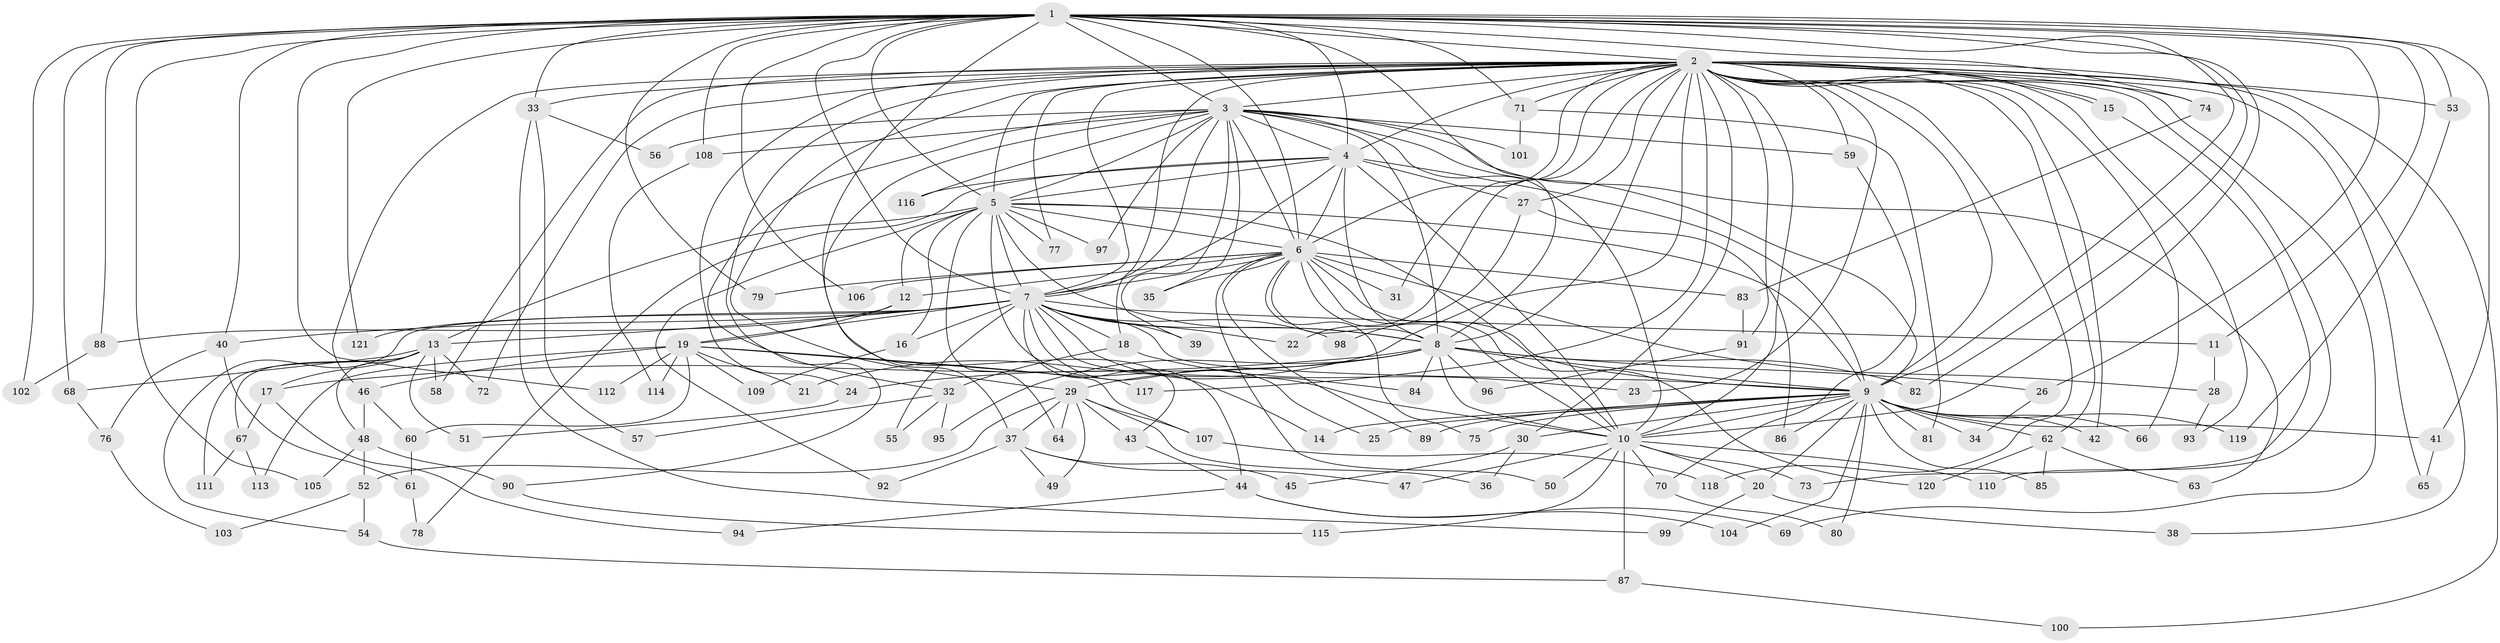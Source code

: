 // coarse degree distribution, {21: 0.05405405405405406, 17: 0.02702702702702703, 15: 0.05405405405405406, 9: 0.05405405405405406, 7: 0.10810810810810811, 14: 0.02702702702702703, 18: 0.02702702702702703, 3: 0.1891891891891892, 8: 0.02702702702702703, 4: 0.16216216216216217, 5: 0.13513513513513514, 11: 0.02702702702702703, 2: 0.10810810810810811}
// Generated by graph-tools (version 1.1) at 2025/49/03/04/25 22:49:54]
// undirected, 121 vertices, 267 edges
graph export_dot {
  node [color=gray90,style=filled];
  1;
  2;
  3;
  4;
  5;
  6;
  7;
  8;
  9;
  10;
  11;
  12;
  13;
  14;
  15;
  16;
  17;
  18;
  19;
  20;
  21;
  22;
  23;
  24;
  25;
  26;
  27;
  28;
  29;
  30;
  31;
  32;
  33;
  34;
  35;
  36;
  37;
  38;
  39;
  40;
  41;
  42;
  43;
  44;
  45;
  46;
  47;
  48;
  49;
  50;
  51;
  52;
  53;
  54;
  55;
  56;
  57;
  58;
  59;
  60;
  61;
  62;
  63;
  64;
  65;
  66;
  67;
  68;
  69;
  70;
  71;
  72;
  73;
  74;
  75;
  76;
  77;
  78;
  79;
  80;
  81;
  82;
  83;
  84;
  85;
  86;
  87;
  88;
  89;
  90;
  91;
  92;
  93;
  94;
  95;
  96;
  97;
  98;
  99;
  100;
  101;
  102;
  103;
  104;
  105;
  106;
  107;
  108;
  109;
  110;
  111;
  112;
  113;
  114;
  115;
  116;
  117;
  118;
  119;
  120;
  121;
  1 -- 2;
  1 -- 3;
  1 -- 4;
  1 -- 5;
  1 -- 6;
  1 -- 7;
  1 -- 8;
  1 -- 9;
  1 -- 10;
  1 -- 11;
  1 -- 26;
  1 -- 33;
  1 -- 40;
  1 -- 41;
  1 -- 43;
  1 -- 53;
  1 -- 68;
  1 -- 71;
  1 -- 74;
  1 -- 79;
  1 -- 82;
  1 -- 88;
  1 -- 102;
  1 -- 105;
  1 -- 106;
  1 -- 108;
  1 -- 112;
  1 -- 121;
  2 -- 3;
  2 -- 4;
  2 -- 5;
  2 -- 6;
  2 -- 7;
  2 -- 8;
  2 -- 9;
  2 -- 10;
  2 -- 15;
  2 -- 15;
  2 -- 18;
  2 -- 21;
  2 -- 22;
  2 -- 23;
  2 -- 24;
  2 -- 27;
  2 -- 29;
  2 -- 30;
  2 -- 31;
  2 -- 33;
  2 -- 38;
  2 -- 42;
  2 -- 46;
  2 -- 53;
  2 -- 58;
  2 -- 59;
  2 -- 62;
  2 -- 65;
  2 -- 66;
  2 -- 69;
  2 -- 71;
  2 -- 72;
  2 -- 74;
  2 -- 77;
  2 -- 90;
  2 -- 91;
  2 -- 93;
  2 -- 100;
  2 -- 110;
  2 -- 117;
  2 -- 118;
  3 -- 4;
  3 -- 5;
  3 -- 6;
  3 -- 7;
  3 -- 8;
  3 -- 9;
  3 -- 10;
  3 -- 32;
  3 -- 35;
  3 -- 37;
  3 -- 39;
  3 -- 56;
  3 -- 59;
  3 -- 63;
  3 -- 97;
  3 -- 101;
  3 -- 108;
  3 -- 116;
  4 -- 5;
  4 -- 6;
  4 -- 7;
  4 -- 8;
  4 -- 9;
  4 -- 10;
  4 -- 27;
  4 -- 78;
  4 -- 116;
  5 -- 6;
  5 -- 7;
  5 -- 8;
  5 -- 9;
  5 -- 10;
  5 -- 12;
  5 -- 13;
  5 -- 14;
  5 -- 16;
  5 -- 64;
  5 -- 77;
  5 -- 92;
  5 -- 97;
  6 -- 7;
  6 -- 8;
  6 -- 9;
  6 -- 10;
  6 -- 12;
  6 -- 28;
  6 -- 31;
  6 -- 35;
  6 -- 50;
  6 -- 75;
  6 -- 79;
  6 -- 83;
  6 -- 89;
  6 -- 106;
  6 -- 120;
  7 -- 8;
  7 -- 9;
  7 -- 10;
  7 -- 11;
  7 -- 13;
  7 -- 16;
  7 -- 18;
  7 -- 19;
  7 -- 22;
  7 -- 25;
  7 -- 39;
  7 -- 40;
  7 -- 44;
  7 -- 54;
  7 -- 55;
  7 -- 84;
  7 -- 98;
  7 -- 121;
  8 -- 9;
  8 -- 10;
  8 -- 17;
  8 -- 24;
  8 -- 26;
  8 -- 29;
  8 -- 82;
  8 -- 84;
  8 -- 95;
  8 -- 96;
  9 -- 10;
  9 -- 14;
  9 -- 20;
  9 -- 25;
  9 -- 30;
  9 -- 34;
  9 -- 41;
  9 -- 42;
  9 -- 62;
  9 -- 66;
  9 -- 75;
  9 -- 80;
  9 -- 81;
  9 -- 85;
  9 -- 86;
  9 -- 89;
  9 -- 104;
  9 -- 119;
  10 -- 20;
  10 -- 47;
  10 -- 50;
  10 -- 70;
  10 -- 73;
  10 -- 87;
  10 -- 110;
  10 -- 115;
  11 -- 28;
  12 -- 19;
  12 -- 88;
  13 -- 17;
  13 -- 48;
  13 -- 51;
  13 -- 58;
  13 -- 67;
  13 -- 68;
  13 -- 72;
  13 -- 111;
  15 -- 73;
  16 -- 109;
  17 -- 67;
  17 -- 94;
  18 -- 23;
  18 -- 32;
  19 -- 21;
  19 -- 46;
  19 -- 60;
  19 -- 107;
  19 -- 109;
  19 -- 112;
  19 -- 113;
  19 -- 114;
  19 -- 117;
  20 -- 38;
  20 -- 99;
  24 -- 51;
  26 -- 34;
  27 -- 86;
  27 -- 98;
  28 -- 93;
  29 -- 36;
  29 -- 37;
  29 -- 43;
  29 -- 49;
  29 -- 52;
  29 -- 64;
  29 -- 107;
  30 -- 36;
  30 -- 45;
  32 -- 55;
  32 -- 57;
  32 -- 95;
  33 -- 56;
  33 -- 57;
  33 -- 99;
  37 -- 45;
  37 -- 47;
  37 -- 49;
  37 -- 92;
  40 -- 61;
  40 -- 76;
  41 -- 65;
  43 -- 44;
  44 -- 69;
  44 -- 94;
  44 -- 104;
  46 -- 48;
  46 -- 60;
  48 -- 52;
  48 -- 90;
  48 -- 105;
  52 -- 54;
  52 -- 103;
  53 -- 119;
  54 -- 87;
  59 -- 70;
  60 -- 61;
  61 -- 78;
  62 -- 63;
  62 -- 85;
  62 -- 120;
  67 -- 111;
  67 -- 113;
  68 -- 76;
  70 -- 80;
  71 -- 81;
  71 -- 101;
  74 -- 83;
  76 -- 103;
  83 -- 91;
  87 -- 100;
  88 -- 102;
  90 -- 115;
  91 -- 96;
  107 -- 118;
  108 -- 114;
}
